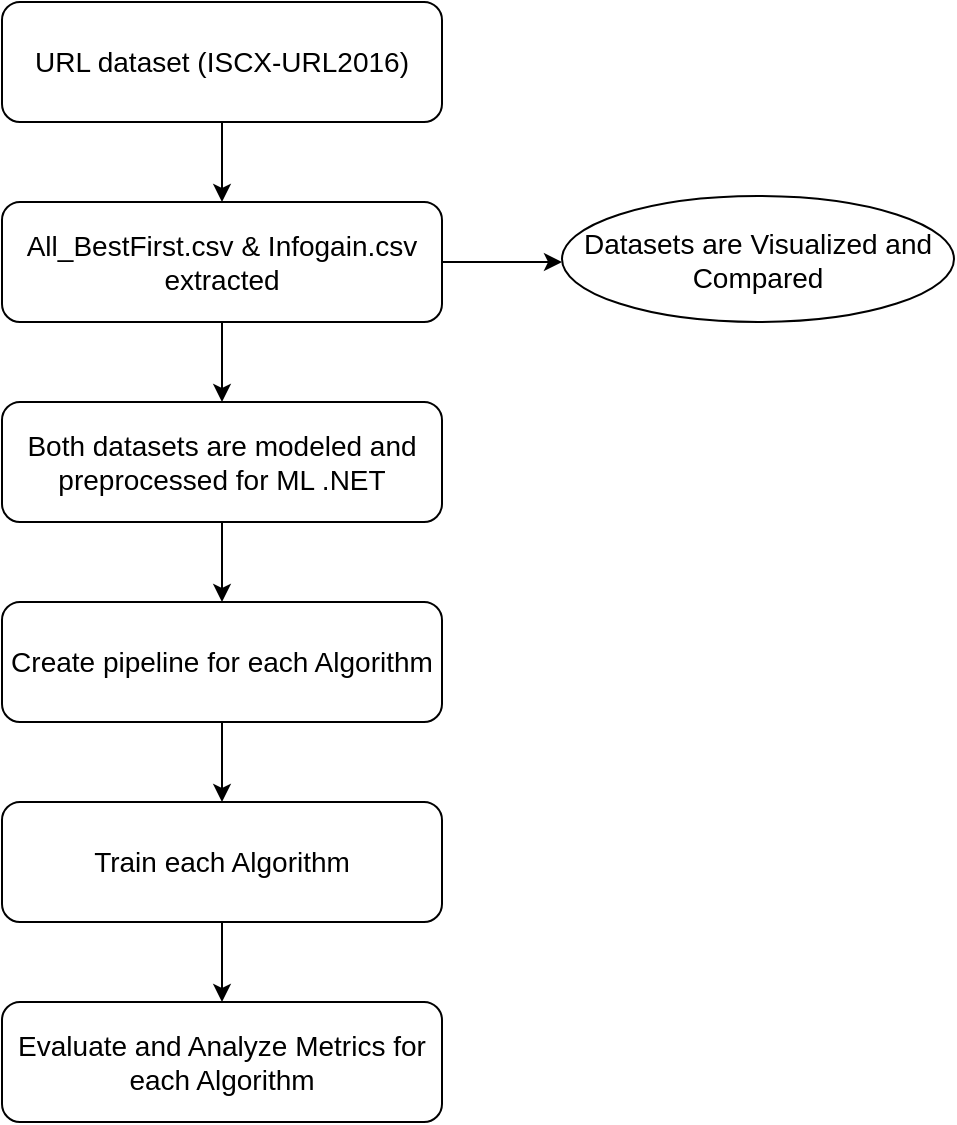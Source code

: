 <mxfile version="14.4.3" type="device"><diagram id="e8hi6AWiyYS2OV8NdHIL" name="Page-1"><mxGraphModel dx="1185" dy="635" grid="0" gridSize="10" guides="1" tooltips="1" connect="1" arrows="1" fold="1" page="1" pageScale="1" pageWidth="1100" pageHeight="850" math="0" shadow="0"><root><mxCell id="0"/><mxCell id="1" parent="0"/><mxCell id="Efcqk2hw-wZnycTUHEr--1" value="&lt;font style=&quot;font-size: 14px&quot;&gt;URL dataset (ISCX-URL2016)&lt;/font&gt;" style="rounded=1;whiteSpace=wrap;html=1;" vertex="1" parent="1"><mxGeometry x="440" y="150" width="220" height="60" as="geometry"/></mxCell><mxCell id="Efcqk2hw-wZnycTUHEr--2" value="" style="endArrow=classic;html=1;exitX=0.5;exitY=1;exitDx=0;exitDy=0;" edge="1" parent="1" source="Efcqk2hw-wZnycTUHEr--1"><mxGeometry width="50" height="50" relative="1" as="geometry"><mxPoint x="520" y="280" as="sourcePoint"/><mxPoint x="550" y="250" as="targetPoint"/></mxGeometry></mxCell><mxCell id="Efcqk2hw-wZnycTUHEr--4" value="&lt;span style=&quot;font-size: 14px&quot;&gt;All_BestFirst.csv &amp;amp; Infogain.csv extracted&lt;/span&gt;" style="rounded=1;whiteSpace=wrap;html=1;" vertex="1" parent="1"><mxGeometry x="440" y="250" width="220" height="60" as="geometry"/></mxCell><mxCell id="Efcqk2hw-wZnycTUHEr--5" value="&lt;span style=&quot;font-size: 14px&quot;&gt;Both datasets are modeled and preprocessed for ML .NET&lt;/span&gt;" style="rounded=1;whiteSpace=wrap;html=1;" vertex="1" parent="1"><mxGeometry x="440" y="350" width="220" height="60" as="geometry"/></mxCell><mxCell id="Efcqk2hw-wZnycTUHEr--9" value="" style="endArrow=classic;html=1;exitX=0.5;exitY=1;exitDx=0;exitDy=0;" edge="1" parent="1"><mxGeometry width="50" height="50" relative="1" as="geometry"><mxPoint x="550" y="310" as="sourcePoint"/><mxPoint x="550" y="350" as="targetPoint"/></mxGeometry></mxCell><mxCell id="Efcqk2hw-wZnycTUHEr--10" value="" style="endArrow=classic;html=1;exitX=1;exitY=0.5;exitDx=0;exitDy=0;" edge="1" parent="1" source="Efcqk2hw-wZnycTUHEr--4"><mxGeometry width="50" height="50" relative="1" as="geometry"><mxPoint x="710" y="310" as="sourcePoint"/><mxPoint x="720" y="280" as="targetPoint"/></mxGeometry></mxCell><mxCell id="Efcqk2hw-wZnycTUHEr--11" value="&lt;font style=&quot;font-size: 14px&quot;&gt;Datasets are Visualized and Compared&lt;/font&gt;" style="ellipse;whiteSpace=wrap;html=1;" vertex="1" parent="1"><mxGeometry x="720" y="247" width="196" height="63" as="geometry"/></mxCell><mxCell id="Efcqk2hw-wZnycTUHEr--13" value="" style="endArrow=classic;html=1;exitX=0.5;exitY=1;exitDx=0;exitDy=0;" edge="1" parent="1"><mxGeometry width="50" height="50" relative="1" as="geometry"><mxPoint x="550" y="410" as="sourcePoint"/><mxPoint x="550" y="450" as="targetPoint"/></mxGeometry></mxCell><mxCell id="Efcqk2hw-wZnycTUHEr--14" value="&lt;span style=&quot;font-size: 14px&quot;&gt;Create pipeline for each Algorithm&lt;/span&gt;" style="rounded=1;whiteSpace=wrap;html=1;" vertex="1" parent="1"><mxGeometry x="440" y="450" width="220" height="60" as="geometry"/></mxCell><mxCell id="Efcqk2hw-wZnycTUHEr--15" value="&lt;span style=&quot;font-size: 14px&quot;&gt;Train each Algorithm&lt;/span&gt;" style="rounded=1;whiteSpace=wrap;html=1;" vertex="1" parent="1"><mxGeometry x="440" y="550" width="220" height="60" as="geometry"/></mxCell><mxCell id="Efcqk2hw-wZnycTUHEr--16" value="" style="endArrow=classic;html=1;exitX=0.5;exitY=1;exitDx=0;exitDy=0;" edge="1" parent="1"><mxGeometry width="50" height="50" relative="1" as="geometry"><mxPoint x="550" y="510" as="sourcePoint"/><mxPoint x="550" y="550" as="targetPoint"/></mxGeometry></mxCell><mxCell id="Efcqk2hw-wZnycTUHEr--17" value="&lt;span style=&quot;font-size: 14px&quot;&gt;Evaluate and Analyze Metrics for each Algorithm&lt;/span&gt;" style="rounded=1;whiteSpace=wrap;html=1;" vertex="1" parent="1"><mxGeometry x="440" y="650" width="220" height="60" as="geometry"/></mxCell><mxCell id="Efcqk2hw-wZnycTUHEr--18" value="" style="endArrow=classic;html=1;exitX=0.5;exitY=1;exitDx=0;exitDy=0;" edge="1" parent="1"><mxGeometry width="50" height="50" relative="1" as="geometry"><mxPoint x="550" y="610" as="sourcePoint"/><mxPoint x="550" y="650" as="targetPoint"/></mxGeometry></mxCell></root></mxGraphModel></diagram></mxfile>